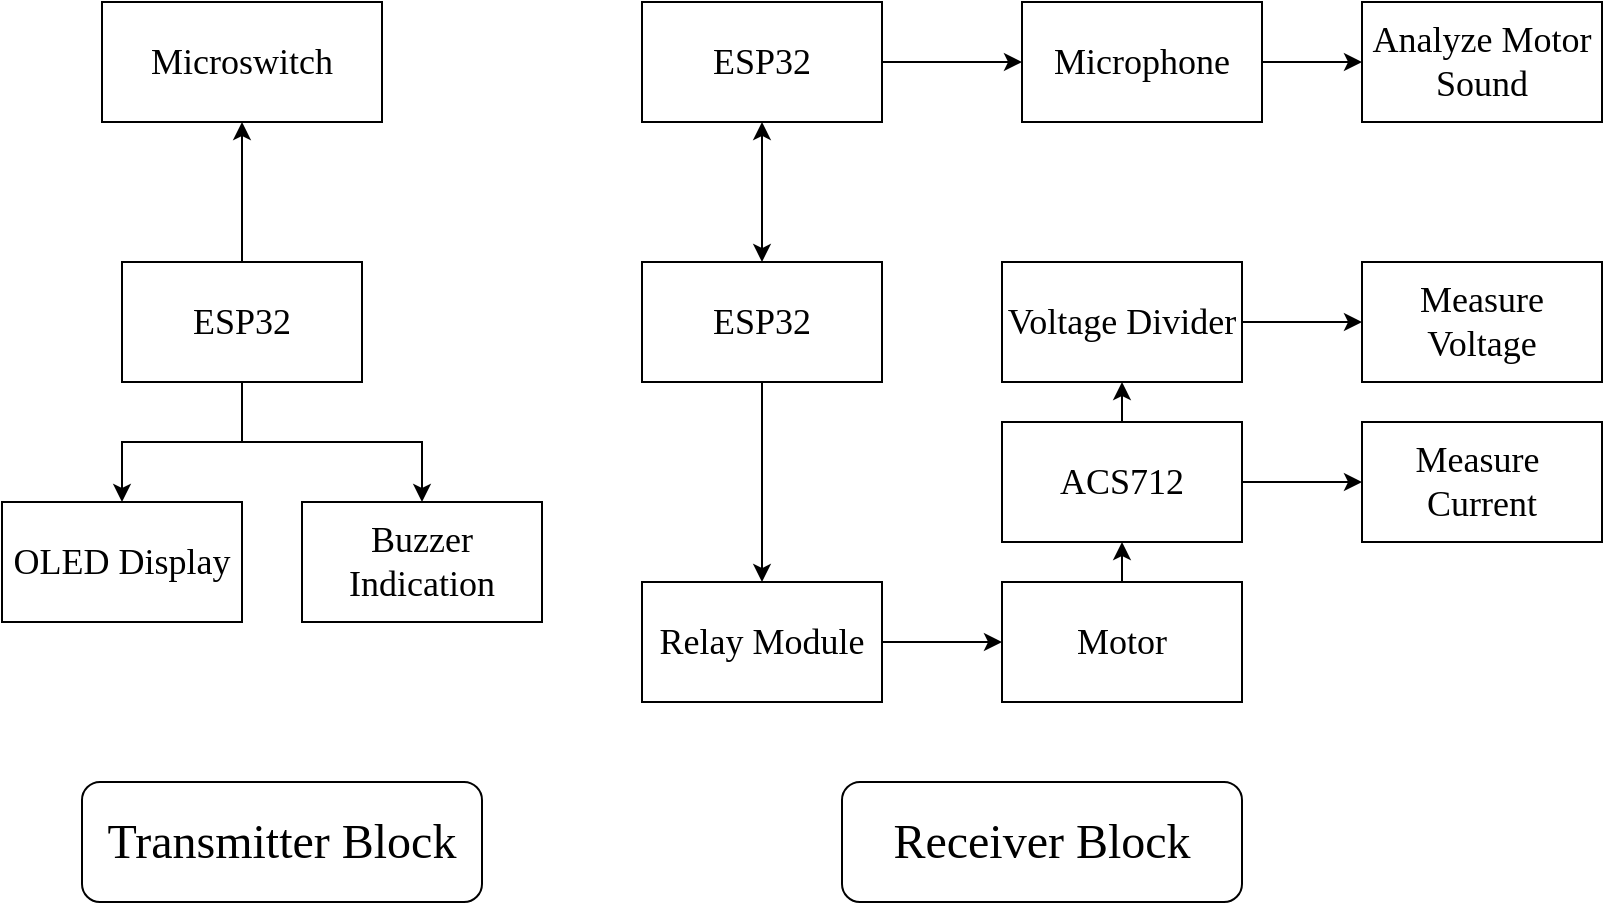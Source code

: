 <mxfile version="27.0.5">
  <diagram name="Page-1" id="fTX4GdQd8vO-N1msDiKW">
    <mxGraphModel dx="1379" dy="760" grid="1" gridSize="10" guides="1" tooltips="1" connect="1" arrows="1" fold="1" page="1" pageScale="1" pageWidth="827" pageHeight="1169" math="0" shadow="0">
      <root>
        <mxCell id="0" />
        <mxCell id="1" parent="0" />
        <mxCell id="eb3BSleayA60426Uvui3-2" value="&lt;font style=&quot;font-size: 18px;&quot; face=&quot;Times New Roman&quot;&gt;Microswitch&lt;/font&gt;" style="rounded=0;whiteSpace=wrap;html=1;" parent="1" vertex="1">
          <mxGeometry x="60" y="90" width="140" height="60" as="geometry" />
        </mxCell>
        <mxCell id="eb3BSleayA60426Uvui3-17" style="edgeStyle=orthogonalEdgeStyle;rounded=0;orthogonalLoop=1;jettySize=auto;html=1;exitX=1;exitY=0.5;exitDx=0;exitDy=0;entryX=0;entryY=0.5;entryDx=0;entryDy=0;" parent="1" source="eb3BSleayA60426Uvui3-3" target="eb3BSleayA60426Uvui3-7" edge="1">
          <mxGeometry relative="1" as="geometry" />
        </mxCell>
        <mxCell id="eb3BSleayA60426Uvui3-3" value="&lt;font style=&quot;font-size: 18px;&quot; face=&quot;Times New Roman&quot;&gt;Relay Module&lt;/font&gt;" style="rounded=0;whiteSpace=wrap;html=1;" parent="1" vertex="1">
          <mxGeometry x="330" y="380" width="120" height="60" as="geometry" />
        </mxCell>
        <mxCell id="eb3BSleayA60426Uvui3-14" style="edgeStyle=orthogonalEdgeStyle;rounded=0;orthogonalLoop=1;jettySize=auto;html=1;exitX=0.5;exitY=0;exitDx=0;exitDy=0;" parent="1" source="eb3BSleayA60426Uvui3-4" target="eb3BSleayA60426Uvui3-2" edge="1">
          <mxGeometry relative="1" as="geometry">
            <Array as="points" />
          </mxGeometry>
        </mxCell>
        <mxCell id="8UvbAithTDaOw6d7xW3G-10" style="edgeStyle=orthogonalEdgeStyle;rounded=0;orthogonalLoop=1;jettySize=auto;html=1;exitX=0.25;exitY=1;exitDx=0;exitDy=0;entryX=0.5;entryY=0;entryDx=0;entryDy=0;" edge="1" parent="1" source="eb3BSleayA60426Uvui3-4" target="8UvbAithTDaOw6d7xW3G-5">
          <mxGeometry relative="1" as="geometry">
            <Array as="points">
              <mxPoint x="130" y="280" />
              <mxPoint x="130" y="310" />
              <mxPoint x="70" y="310" />
            </Array>
          </mxGeometry>
        </mxCell>
        <mxCell id="8UvbAithTDaOw6d7xW3G-20" style="edgeStyle=orthogonalEdgeStyle;rounded=0;orthogonalLoop=1;jettySize=auto;html=1;exitX=0.5;exitY=1;exitDx=0;exitDy=0;entryX=0.5;entryY=0;entryDx=0;entryDy=0;" edge="1" parent="1" source="eb3BSleayA60426Uvui3-4" target="8UvbAithTDaOw6d7xW3G-8">
          <mxGeometry relative="1" as="geometry" />
        </mxCell>
        <mxCell id="eb3BSleayA60426Uvui3-4" value="&lt;font style=&quot;font-size: 18px;&quot; face=&quot;Times New Roman&quot;&gt;ESP32&lt;/font&gt;" style="rounded=0;whiteSpace=wrap;html=1;" parent="1" vertex="1">
          <mxGeometry x="70" y="220" width="120" height="60" as="geometry" />
        </mxCell>
        <mxCell id="8UvbAithTDaOw6d7xW3G-4" style="edgeStyle=orthogonalEdgeStyle;rounded=0;orthogonalLoop=1;jettySize=auto;html=1;exitX=1;exitY=0.5;exitDx=0;exitDy=0;entryX=0;entryY=0.5;entryDx=0;entryDy=0;" edge="1" parent="1" source="eb3BSleayA60426Uvui3-5" target="eb3BSleayA60426Uvui3-6">
          <mxGeometry relative="1" as="geometry" />
        </mxCell>
        <mxCell id="eb3BSleayA60426Uvui3-5" value="&lt;font style=&quot;font-size: 18px;&quot; face=&quot;Times New Roman&quot;&gt;Microphone&lt;/font&gt;" style="rounded=0;whiteSpace=wrap;html=1;" parent="1" vertex="1">
          <mxGeometry x="520" y="90" width="120" height="60" as="geometry" />
        </mxCell>
        <mxCell id="eb3BSleayA60426Uvui3-6" value="&lt;font style=&quot;font-size: 18px;&quot; face=&quot;Times New Roman&quot;&gt;Analyze Motor Sound&lt;/font&gt;" style="rounded=0;whiteSpace=wrap;html=1;" parent="1" vertex="1">
          <mxGeometry x="690" y="90" width="120" height="60" as="geometry" />
        </mxCell>
        <mxCell id="8UvbAithTDaOw6d7xW3G-15" style="edgeStyle=orthogonalEdgeStyle;rounded=0;orthogonalLoop=1;jettySize=auto;html=1;exitX=0.5;exitY=0;exitDx=0;exitDy=0;entryX=0.5;entryY=1;entryDx=0;entryDy=0;" edge="1" parent="1" source="eb3BSleayA60426Uvui3-7" target="8UvbAithTDaOw6d7xW3G-13">
          <mxGeometry relative="1" as="geometry" />
        </mxCell>
        <mxCell id="eb3BSleayA60426Uvui3-7" value="&lt;font style=&quot;font-size: 18px;&quot; face=&quot;Times New Roman&quot;&gt;Motor&lt;/font&gt;" style="rounded=0;whiteSpace=wrap;html=1;" parent="1" vertex="1">
          <mxGeometry x="510" y="380" width="120" height="60" as="geometry" />
        </mxCell>
        <mxCell id="eb3BSleayA60426Uvui3-8" value="&lt;font style=&quot;font-size: 18px;&quot; face=&quot;Times New Roman&quot;&gt;Measure Voltage&lt;/font&gt;" style="rounded=0;whiteSpace=wrap;html=1;" parent="1" vertex="1">
          <mxGeometry x="690" y="220" width="120" height="60" as="geometry" />
        </mxCell>
        <mxCell id="eb3BSleayA60426Uvui3-15" style="edgeStyle=orthogonalEdgeStyle;rounded=0;orthogonalLoop=1;jettySize=auto;html=1;exitX=0.5;exitY=1;exitDx=0;exitDy=0;entryX=0.5;entryY=0;entryDx=0;entryDy=0;" parent="1" source="eb3BSleayA60426Uvui3-9" target="eb3BSleayA60426Uvui3-3" edge="1">
          <mxGeometry relative="1" as="geometry" />
        </mxCell>
        <mxCell id="eb3BSleayA60426Uvui3-9" value="&lt;font style=&quot;font-size: 18px;&quot; face=&quot;Times New Roman&quot;&gt;ESP32&lt;/font&gt;" style="rounded=0;whiteSpace=wrap;html=1;" parent="1" vertex="1">
          <mxGeometry x="330" y="220" width="120" height="60" as="geometry" />
        </mxCell>
        <mxCell id="eb3BSleayA60426Uvui3-19" style="edgeStyle=orthogonalEdgeStyle;rounded=0;orthogonalLoop=1;jettySize=auto;html=1;exitX=1;exitY=0.5;exitDx=0;exitDy=0;" parent="1" source="eb3BSleayA60426Uvui3-10" target="eb3BSleayA60426Uvui3-8" edge="1">
          <mxGeometry relative="1" as="geometry" />
        </mxCell>
        <mxCell id="eb3BSleayA60426Uvui3-10" value="&lt;font style=&quot;font-size: 18px;&quot; face=&quot;Times New Roman&quot;&gt;Voltage Divider&lt;/font&gt;" style="rounded=0;whiteSpace=wrap;html=1;" parent="1" vertex="1">
          <mxGeometry x="510" y="220" width="120" height="60" as="geometry" />
        </mxCell>
        <mxCell id="eb3BSleayA60426Uvui3-11" value="&lt;font face=&quot;Times New Roman&quot; style=&quot;font-size: 24px;&quot;&gt;Transmitter Block&lt;/font&gt;" style="rounded=1;whiteSpace=wrap;html=1;" parent="1" vertex="1">
          <mxGeometry x="50" y="480" width="200" height="60" as="geometry" />
        </mxCell>
        <mxCell id="eb3BSleayA60426Uvui3-12" value="&lt;font style=&quot;font-size: 24px;&quot; face=&quot;Times New Roman&quot;&gt;Receiver Block&lt;/font&gt;" style="rounded=1;whiteSpace=wrap;html=1;" parent="1" vertex="1">
          <mxGeometry x="430" y="480" width="200" height="60" as="geometry" />
        </mxCell>
        <mxCell id="8UvbAithTDaOw6d7xW3G-3" style="edgeStyle=orthogonalEdgeStyle;rounded=0;orthogonalLoop=1;jettySize=auto;html=1;exitX=1;exitY=0.5;exitDx=0;exitDy=0;" edge="1" parent="1" source="8UvbAithTDaOw6d7xW3G-1" target="eb3BSleayA60426Uvui3-5">
          <mxGeometry relative="1" as="geometry" />
        </mxCell>
        <mxCell id="8UvbAithTDaOw6d7xW3G-1" value="&lt;font style=&quot;font-size: 18px;&quot; face=&quot;Times New Roman&quot;&gt;ESP32&lt;/font&gt;" style="rounded=0;whiteSpace=wrap;html=1;" vertex="1" parent="1">
          <mxGeometry x="330" y="90" width="120" height="60" as="geometry" />
        </mxCell>
        <mxCell id="8UvbAithTDaOw6d7xW3G-2" value="" style="endArrow=classic;startArrow=classic;html=1;rounded=0;entryX=0.5;entryY=1;entryDx=0;entryDy=0;exitX=0.5;exitY=0;exitDx=0;exitDy=0;" edge="1" parent="1" source="eb3BSleayA60426Uvui3-9" target="8UvbAithTDaOw6d7xW3G-1">
          <mxGeometry width="50" height="50" relative="1" as="geometry">
            <mxPoint x="480" y="280" as="sourcePoint" />
            <mxPoint x="530" y="230" as="targetPoint" />
            <Array as="points" />
          </mxGeometry>
        </mxCell>
        <mxCell id="8UvbAithTDaOw6d7xW3G-5" value="&lt;font style=&quot;font-size: 18px;&quot; face=&quot;Times New Roman&quot;&gt;OLED Display&lt;/font&gt;" style="rounded=0;whiteSpace=wrap;html=1;" vertex="1" parent="1">
          <mxGeometry x="10" y="340" width="120" height="60" as="geometry" />
        </mxCell>
        <mxCell id="8UvbAithTDaOw6d7xW3G-8" value="&lt;font style=&quot;font-size: 18px;&quot; face=&quot;Times New Roman&quot;&gt;Buzzer Indication&lt;/font&gt;" style="rounded=0;whiteSpace=wrap;html=1;" vertex="1" parent="1">
          <mxGeometry x="160" y="340" width="120" height="60" as="geometry" />
        </mxCell>
        <mxCell id="8UvbAithTDaOw6d7xW3G-18" style="edgeStyle=orthogonalEdgeStyle;rounded=0;orthogonalLoop=1;jettySize=auto;html=1;exitX=0.5;exitY=0;exitDx=0;exitDy=0;entryX=0.5;entryY=1;entryDx=0;entryDy=0;" edge="1" parent="1" source="8UvbAithTDaOw6d7xW3G-13" target="eb3BSleayA60426Uvui3-10">
          <mxGeometry relative="1" as="geometry" />
        </mxCell>
        <mxCell id="8UvbAithTDaOw6d7xW3G-19" style="edgeStyle=orthogonalEdgeStyle;rounded=0;orthogonalLoop=1;jettySize=auto;html=1;exitX=1;exitY=0.5;exitDx=0;exitDy=0;" edge="1" parent="1" source="8UvbAithTDaOw6d7xW3G-13" target="8UvbAithTDaOw6d7xW3G-14">
          <mxGeometry relative="1" as="geometry" />
        </mxCell>
        <mxCell id="8UvbAithTDaOw6d7xW3G-13" value="&lt;font style=&quot;font-size: 18px;&quot; face=&quot;Times New Roman&quot;&gt;ACS712&lt;/font&gt;" style="rounded=0;whiteSpace=wrap;html=1;" vertex="1" parent="1">
          <mxGeometry x="510" y="300" width="120" height="60" as="geometry" />
        </mxCell>
        <mxCell id="8UvbAithTDaOw6d7xW3G-14" value="&lt;font style=&quot;font-size: 18px;&quot; face=&quot;Times New Roman&quot;&gt;Measure&amp;nbsp;&lt;/font&gt;&lt;div&gt;&lt;font face=&quot;Times New Roman&quot;&gt;&lt;span style=&quot;font-size: 18px;&quot;&gt;Current&lt;/span&gt;&lt;/font&gt;&lt;/div&gt;" style="rounded=0;whiteSpace=wrap;html=1;" vertex="1" parent="1">
          <mxGeometry x="690" y="300" width="120" height="60" as="geometry" />
        </mxCell>
      </root>
    </mxGraphModel>
  </diagram>
</mxfile>
